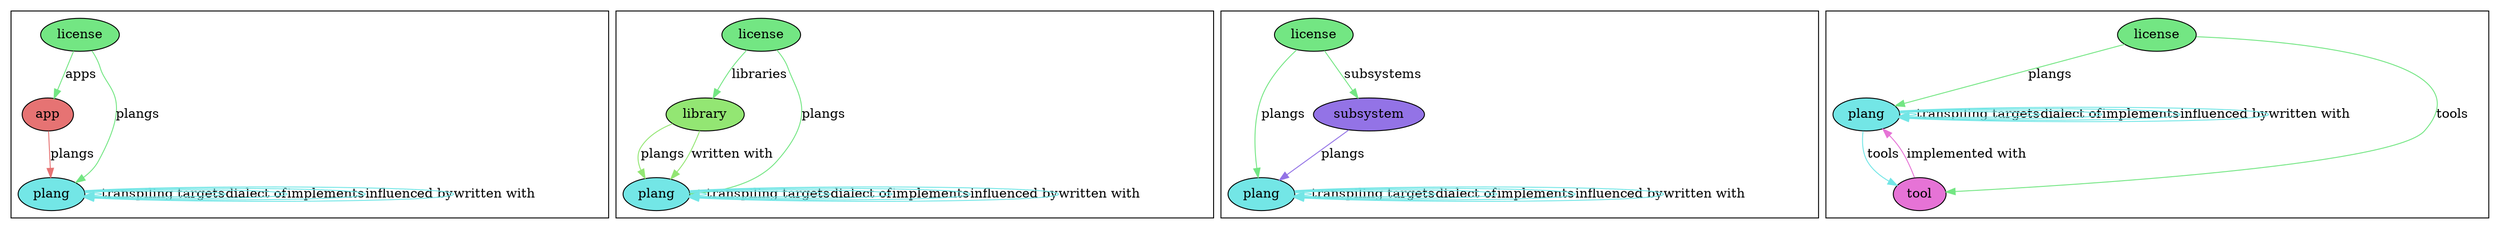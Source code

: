 digraph license {

subgraph cluster131 {
      app132 [label="app", style=filled, fillcolor="0 0.5 0.9", fontcolor="black"];
  license132 [label="license", style=filled, fillcolor="0.357 0.5 0.9", fontcolor="black"];
  plang132 [label="plang", style=filled, fillcolor="0.5 0.5 0.9", fontcolor="black"];
      plang132 -> plang132 [label="transpiling targets" color="0.5 0.5 0.9"];
  plang132 -> plang132 [label="dialect of" color="0.5 0.5 0.9"];
  plang132 -> plang132 [label="implements" color="0.5 0.5 0.9"];
  plang132 -> plang132 [label="influenced by" color="0.5 0.5 0.9"];
  plang132 -> plang132 [label="written with" color="0.5 0.5 0.9"];
  app132 -> plang132 [label="plangs" color="0 0.5 0.9"];
  license132 -> plang132 [label="plangs" color="0.357 0.5 0.9"];
  license132 -> app132 [label="apps" color="0.357 0.5 0.9"];
    }

subgraph cluster133 {
      library134 [label="library", style=filled, fillcolor="0.286 0.5 0.9", fontcolor="black"];
  license134 [label="license", style=filled, fillcolor="0.357 0.5 0.9", fontcolor="black"];
  plang134 [label="plang", style=filled, fillcolor="0.5 0.5 0.9", fontcolor="black"];
      plang134 -> plang134 [label="transpiling targets" color="0.5 0.5 0.9"];
  plang134 -> plang134 [label="dialect of" color="0.5 0.5 0.9"];
  plang134 -> plang134 [label="implements" color="0.5 0.5 0.9"];
  plang134 -> plang134 [label="influenced by" color="0.5 0.5 0.9"];
  plang134 -> plang134 [label="written with" color="0.5 0.5 0.9"];
  library134 -> plang134 [label="plangs" color="0.286 0.5 0.9"];
  library134 -> plang134 [label="written with" color="0.286 0.5 0.9"];
  license134 -> plang134 [label="plangs" color="0.357 0.5 0.9"];
  license134 -> library134 [label="libraries" color="0.357 0.5 0.9"];
    }

subgraph cluster135 {
      license136 [label="license", style=filled, fillcolor="0.357 0.5 0.9", fontcolor="black"];
  plang136 [label="plang", style=filled, fillcolor="0.5 0.5 0.9", fontcolor="black"];
  subsystem136 [label="subsystem", style=filled, fillcolor="0.714 0.5 0.9", fontcolor="black"];
      plang136 -> plang136 [label="transpiling targets" color="0.5 0.5 0.9"];
  plang136 -> plang136 [label="dialect of" color="0.5 0.5 0.9"];
  plang136 -> plang136 [label="implements" color="0.5 0.5 0.9"];
  plang136 -> plang136 [label="influenced by" color="0.5 0.5 0.9"];
  plang136 -> plang136 [label="written with" color="0.5 0.5 0.9"];
  license136 -> plang136 [label="plangs" color="0.357 0.5 0.9"];
  subsystem136 -> plang136 [label="plangs" color="0.714 0.5 0.9"];
  license136 -> subsystem136 [label="subsystems" color="0.357 0.5 0.9"];
    }

subgraph cluster137 {
      license138 [label="license", style=filled, fillcolor="0.357 0.5 0.9", fontcolor="black"];
  plang138 [label="plang", style=filled, fillcolor="0.5 0.5 0.9", fontcolor="black"];
  tool138 [label="tool", style=filled, fillcolor="0.857 0.5 0.9", fontcolor="black"];
      plang138 -> tool138 [label="tools" color="0.5 0.5 0.9"];
  plang138 -> plang138 [label="transpiling targets" color="0.5 0.5 0.9"];
  plang138 -> plang138 [label="dialect of" color="0.5 0.5 0.9"];
  plang138 -> plang138 [label="implements" color="0.5 0.5 0.9"];
  plang138 -> plang138 [label="influenced by" color="0.5 0.5 0.9"];
  plang138 -> plang138 [label="written with" color="0.5 0.5 0.9"];
  license138 -> plang138 [label="plangs" color="0.357 0.5 0.9"];
  tool138 -> plang138 [label="implemented with" color="0.857 0.5 0.9"];
  license138 -> tool138 [label="tools" color="0.357 0.5 0.9"];
    }
}